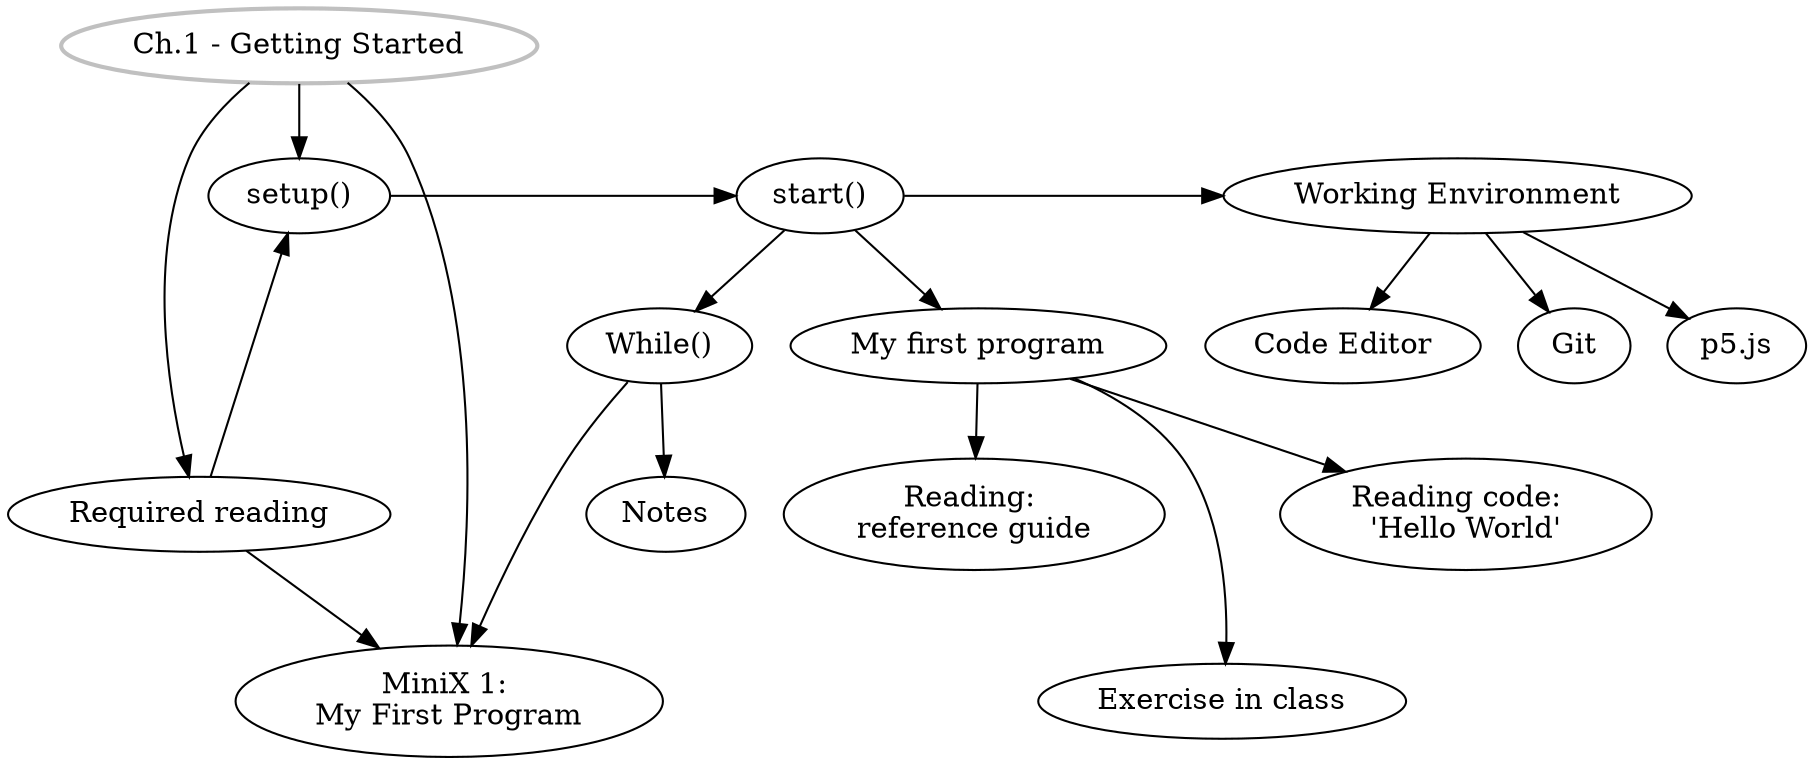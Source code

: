 digraph G {
//labels
GS [
label="Ch.1 - Getting Started",
style=bold,
color=grey,
]

SU [label="setup()"]
ST [label="start()"]
WE [label="Working Environment"]
p5 [label="p5.js"]
CE [label="Code Editor"]
MFP [label="My first program"]
EiC [label="Exercise in class"]
RC [label="Reading code:  \n'Hello World'"]
RG [label="Reading: \nreference guide"]
Git [label="Git"]
MW [label="While()"]
MX [label="MiniX 1: \nMy First Program"]
RR [label="Required reading"]
Notes [label="Notes"]

{rank = same; ST, SU}
{rank = same; WE, SU}
{rank = same; RC, RR}
{rank = same; MX, EiC}

//graph
GS -> SU -> ST;
GS -> RR, MX;
ST -> WE;
WE -> p5;
WE -> CE;
WE -> Git;
ST -> MFP;
MFP -> EiC;
MFP -> RC;
MFP -> RG;
ST -> MW -> Notes;
MW -> MX;
RR -> MX, SU;
}
